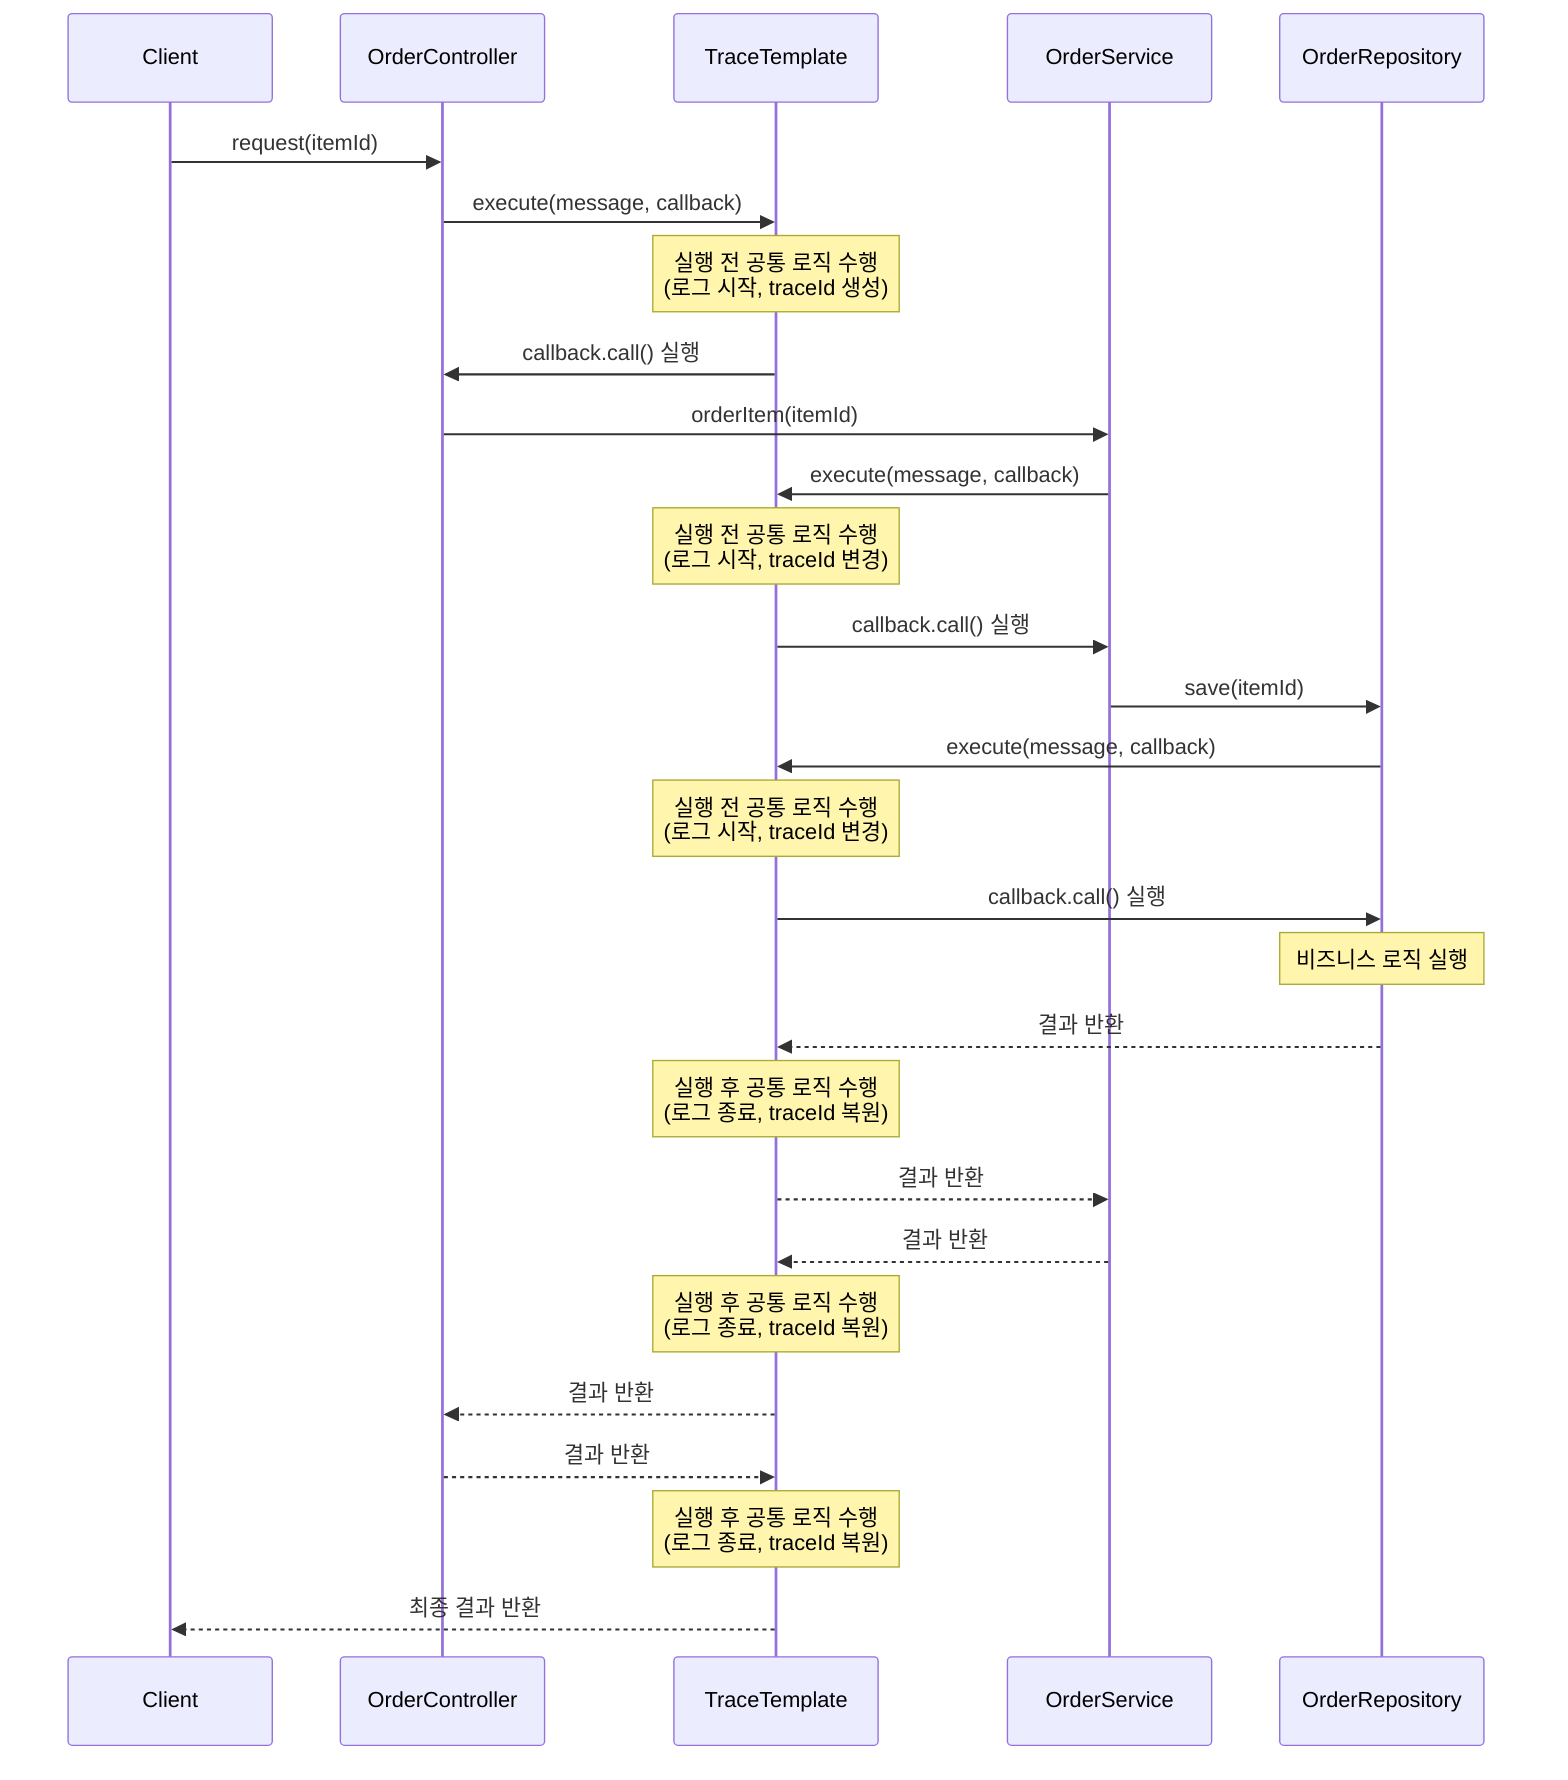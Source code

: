 sequenceDiagram
    participant Client
    participant OrderController
    participant TraceTemplate
    participant OrderService
    participant OrderRepository
    
    Client->>OrderController: request(itemId)
    OrderController->>TraceTemplate: execute(message, callback)
    Note over TraceTemplate: 실행 전 공통 로직 수행<br>(로그 시작, traceId 생성)
    TraceTemplate->>OrderController: callback.call() 실행
    OrderController->>OrderService: orderItem(itemId)
    
    OrderService->>TraceTemplate: execute(message, callback) 
    Note over TraceTemplate: 실행 전 공통 로직 수행<br>(로그 시작, traceId 변경)
    TraceTemplate->>OrderService: callback.call() 실행
    OrderService->>OrderRepository: save(itemId)
    
    OrderRepository->>TraceTemplate: execute(message, callback)
    Note over TraceTemplate: 실행 전 공통 로직 수행<br>(로그 시작, traceId 변경)
    TraceTemplate->>OrderRepository: callback.call() 실행
    Note over OrderRepository: 비즈니스 로직 실행
    OrderRepository-->>TraceTemplate: 결과 반환
    Note over TraceTemplate: 실행 후 공통 로직 수행<br>(로그 종료, traceId 복원)
    TraceTemplate-->>OrderService: 결과 반환
    
    OrderService-->>TraceTemplate: 결과 반환
    Note over TraceTemplate: 실행 후 공통 로직 수행<br>(로그 종료, traceId 복원)
    TraceTemplate-->>OrderController: 결과 반환
    
    OrderController-->>TraceTemplate: 결과 반환
    Note over TraceTemplate: 실행 후 공통 로직 수행<br>(로그 종료, traceId 복원)
    TraceTemplate-->>Client: 최종 결과 반환
